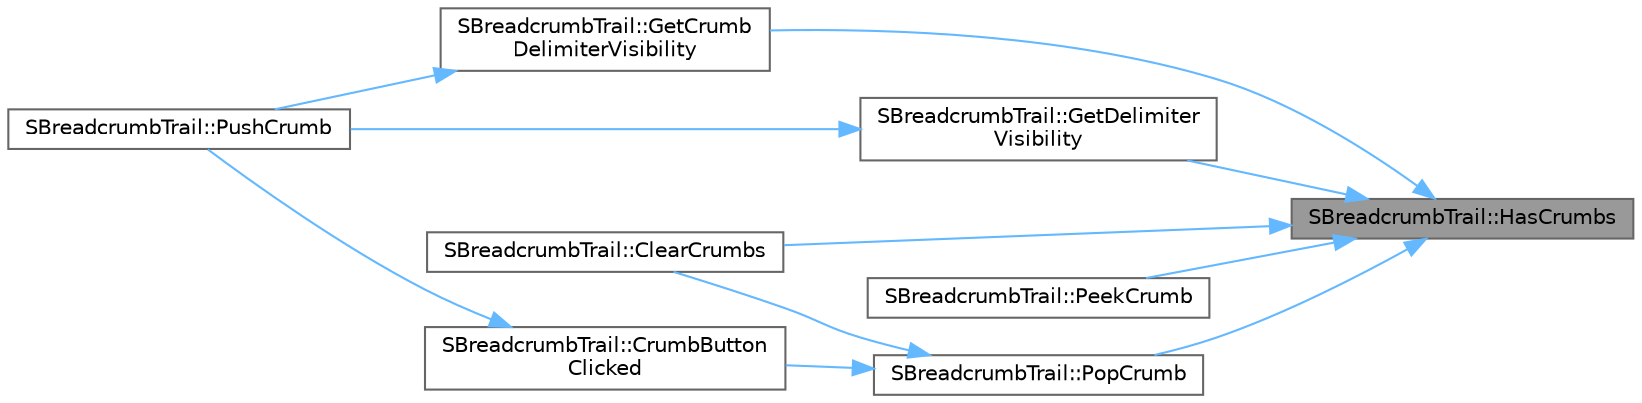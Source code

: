 digraph "SBreadcrumbTrail::HasCrumbs"
{
 // INTERACTIVE_SVG=YES
 // LATEX_PDF_SIZE
  bgcolor="transparent";
  edge [fontname=Helvetica,fontsize=10,labelfontname=Helvetica,labelfontsize=10];
  node [fontname=Helvetica,fontsize=10,shape=box,height=0.2,width=0.4];
  rankdir="RL";
  Node1 [id="Node000001",label="SBreadcrumbTrail::HasCrumbs",height=0.2,width=0.4,color="gray40", fillcolor="grey60", style="filled", fontcolor="black",tooltip="Returns true if there are any crumbs in the trail."];
  Node1 -> Node2 [id="edge1_Node000001_Node000002",dir="back",color="steelblue1",style="solid",tooltip=" "];
  Node2 [id="Node000002",label="SBreadcrumbTrail::ClearCrumbs",height=0.2,width=0.4,color="grey40", fillcolor="white", style="filled",URL="$dd/d7a/classSBreadcrumbTrail.html#a05597a3834ee730ef8765d93bfc1627d",tooltip="Removes all crumbs from the crumb box."];
  Node1 -> Node3 [id="edge2_Node000001_Node000003",dir="back",color="steelblue1",style="solid",tooltip=" "];
  Node3 [id="Node000003",label="SBreadcrumbTrail::GetCrumb\lDelimiterVisibility",height=0.2,width=0.4,color="grey40", fillcolor="white", style="filled",URL="$dd/d7a/classSBreadcrumbTrail.html#a6fe20697e83000830aaed4f088e471d8",tooltip=" "];
  Node3 -> Node4 [id="edge3_Node000003_Node000004",dir="back",color="steelblue1",style="solid",tooltip=" "];
  Node4 [id="Node000004",label="SBreadcrumbTrail::PushCrumb",height=0.2,width=0.4,color="grey40", fillcolor="white", style="filled",URL="$dd/d7a/classSBreadcrumbTrail.html#af41f911d1197a2f0b1c0d7b70f88560c",tooltip="Adds a crumb to the end of the trail."];
  Node1 -> Node5 [id="edge4_Node000001_Node000005",dir="back",color="steelblue1",style="solid",tooltip=" "];
  Node5 [id="Node000005",label="SBreadcrumbTrail::GetDelimiter\lVisibility",height=0.2,width=0.4,color="grey40", fillcolor="white", style="filled",URL="$dd/d7a/classSBreadcrumbTrail.html#a7a6f85c939834fc78eb4089e7704cff2",tooltip="Handler to determine the visibility of the arrows between crumbs."];
  Node5 -> Node4 [id="edge5_Node000005_Node000004",dir="back",color="steelblue1",style="solid",tooltip=" "];
  Node1 -> Node6 [id="edge6_Node000001_Node000006",dir="back",color="steelblue1",style="solid",tooltip=" "];
  Node6 [id="Node000006",label="SBreadcrumbTrail::PeekCrumb",height=0.2,width=0.4,color="grey40", fillcolor="white", style="filled",URL="$dd/d7a/classSBreadcrumbTrail.html#ada6511cb28268c5ff9abfa2dcec48d56",tooltip="Peeks at the end crumb in the trail."];
  Node1 -> Node7 [id="edge7_Node000001_Node000007",dir="back",color="steelblue1",style="solid",tooltip=" "];
  Node7 [id="Node000007",label="SBreadcrumbTrail::PopCrumb",height=0.2,width=0.4,color="grey40", fillcolor="white", style="filled",URL="$dd/d7a/classSBreadcrumbTrail.html#a1085f3719baf215f2864711d1f5eeefa",tooltip="Pops a crumb off the end of the trail."];
  Node7 -> Node2 [id="edge8_Node000007_Node000002",dir="back",color="steelblue1",style="solid",tooltip=" "];
  Node7 -> Node8 [id="edge9_Node000007_Node000008",dir="back",color="steelblue1",style="solid",tooltip=" "];
  Node8 [id="Node000008",label="SBreadcrumbTrail::CrumbButton\lClicked",height=0.2,width=0.4,color="grey40", fillcolor="white", style="filled",URL="$dd/d7a/classSBreadcrumbTrail.html#a80ddc846302001c545ec76ced071eba4",tooltip="Handler for when a crumb is clicked."];
  Node8 -> Node4 [id="edge10_Node000008_Node000004",dir="back",color="steelblue1",style="solid",tooltip=" "];
}

